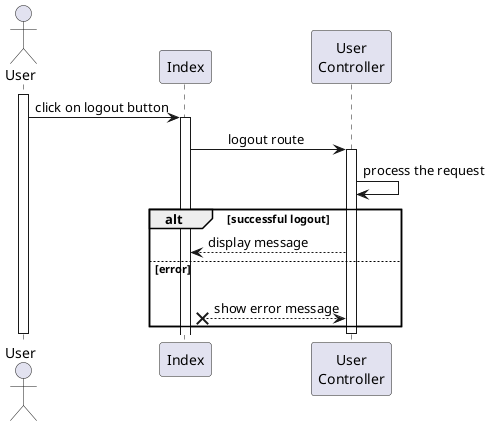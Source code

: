 @startuml logout

actor User
participant "Index" as Index
participant "User\nController" as UserController

activate User
    User -> Index: click on logout button
    activate Index
    Index -> UserController: \t logout route

        activate UserController
            UserController -> UserController: process the request

            alt successful logout
                Index <-- UserController: display message
    

            else error    
                Index x-- UserController: \n  show error message
            end


        deactivate UserController
deactivate User

@enduml